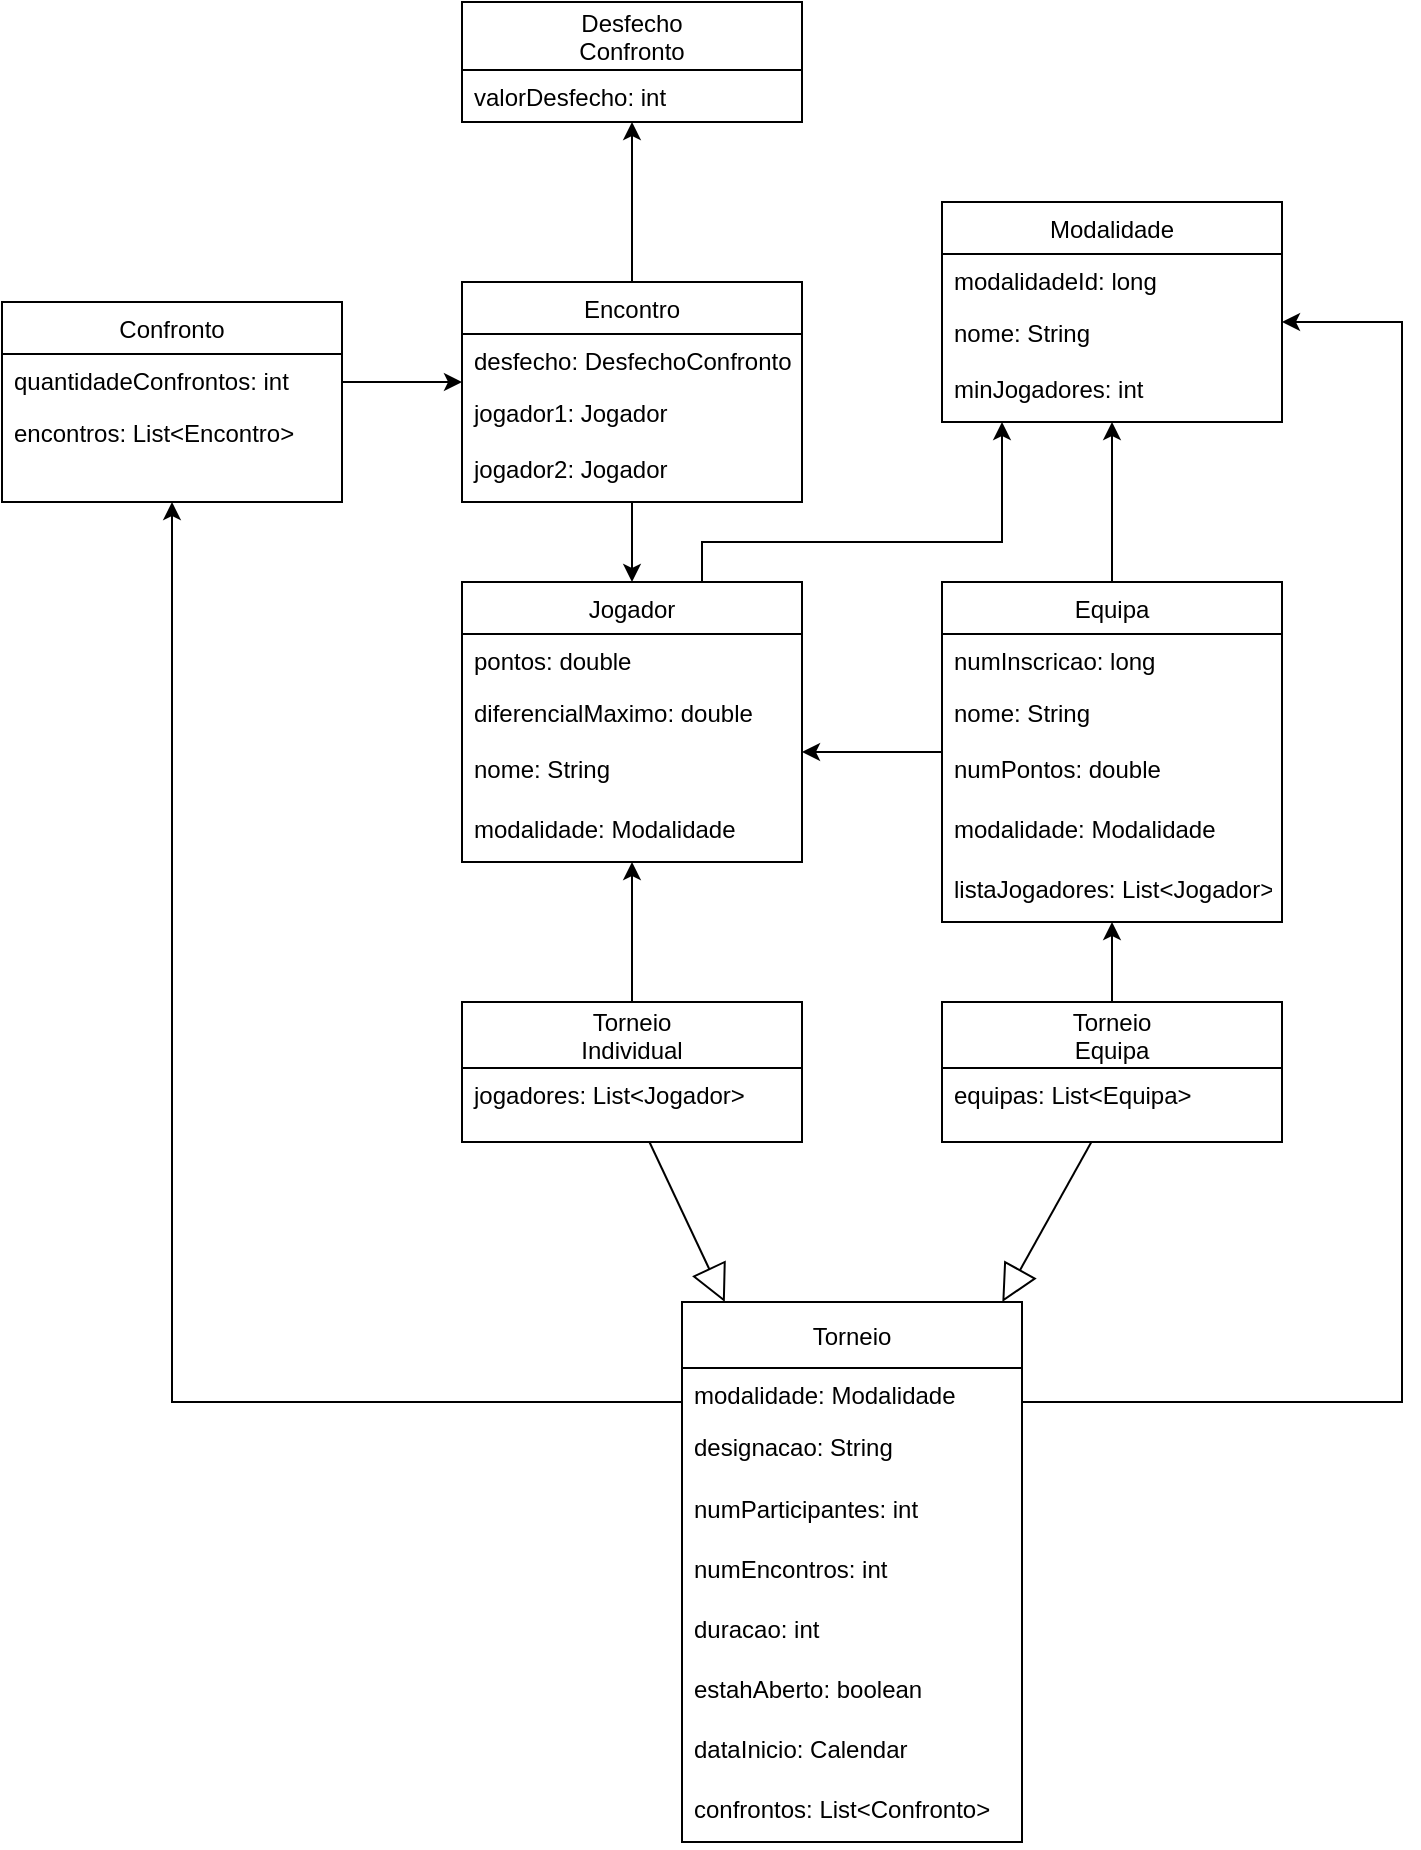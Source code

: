 <mxfile version="12.2.2" type="device" pages="1"><diagram id="XiVN4Au1l-3aV5AUfQ8f" name="Page-1"><mxGraphModel dx="912" dy="413" grid="1" gridSize="10" guides="1" tooltips="1" connect="1" arrows="1" fold="1" page="1" pageScale="1" pageWidth="827" pageHeight="1169" math="0" shadow="0"><root><mxCell id="0"/><mxCell id="1" parent="0"/><mxCell id="GoJg2HWxyCZba-szuBlO-3" value="Confronto" style="swimlane;fontStyle=0;childLayout=stackLayout;horizontal=1;startSize=26;fillColor=none;horizontalStack=0;resizeParent=1;resizeParentMax=0;resizeLast=0;collapsible=1;marginBottom=0;" parent="1" vertex="1"><mxGeometry x="40" y="210" width="170" height="100" as="geometry"><mxRectangle x="70" y="50" width="90" height="26" as="alternateBounds"/></mxGeometry></mxCell><mxCell id="GoJg2HWxyCZba-szuBlO-5" value="quantidadeConfrontos: int" style="text;strokeColor=none;fillColor=none;align=left;verticalAlign=top;spacingLeft=4;spacingRight=4;overflow=hidden;rotatable=0;points=[[0,0.5],[1,0.5]];portConstraint=eastwest;" parent="GoJg2HWxyCZba-szuBlO-3" vertex="1"><mxGeometry y="26" width="170" height="26" as="geometry"/></mxCell><mxCell id="GoJg2HWxyCZba-szuBlO-6" value="encontros: List&lt;Encontro&gt;" style="text;strokeColor=none;fillColor=none;align=left;verticalAlign=top;spacingLeft=4;spacingRight=4;overflow=hidden;rotatable=0;points=[[0,0.5],[1,0.5]];portConstraint=eastwest;" parent="GoJg2HWxyCZba-szuBlO-3" vertex="1"><mxGeometry y="52" width="170" height="48" as="geometry"/></mxCell><mxCell id="GoJg2HWxyCZba-szuBlO-61" style="edgeStyle=orthogonalEdgeStyle;rounded=0;comic=0;orthogonalLoop=1;jettySize=auto;html=1;" parent="1" source="GoJg2HWxyCZba-szuBlO-8" target="GoJg2HWxyCZba-szuBlO-20" edge="1"><mxGeometry relative="1" as="geometry"/></mxCell><mxCell id="GoJg2HWxyCZba-szuBlO-63" style="edgeStyle=orthogonalEdgeStyle;rounded=0;comic=0;orthogonalLoop=1;jettySize=auto;html=1;" parent="1" source="GoJg2HWxyCZba-szuBlO-8" target="GoJg2HWxyCZba-szuBlO-11" edge="1"><mxGeometry relative="1" as="geometry"/></mxCell><mxCell id="GoJg2HWxyCZba-szuBlO-8" value="Encontro" style="swimlane;fontStyle=0;childLayout=stackLayout;horizontal=1;startSize=26;fillColor=none;horizontalStack=0;resizeParent=1;resizeParentMax=0;resizeLast=0;collapsible=1;marginBottom=0;" parent="1" vertex="1"><mxGeometry x="270" y="200" width="170" height="110" as="geometry"><mxRectangle x="70" y="50" width="90" height="26" as="alternateBounds"/></mxGeometry></mxCell><mxCell id="GoJg2HWxyCZba-szuBlO-9" value="desfecho: DesfechoConfronto" style="text;strokeColor=none;fillColor=none;align=left;verticalAlign=top;spacingLeft=4;spacingRight=4;overflow=hidden;rotatable=0;points=[[0,0.5],[1,0.5]];portConstraint=eastwest;" parent="GoJg2HWxyCZba-szuBlO-8" vertex="1"><mxGeometry y="26" width="170" height="26" as="geometry"/></mxCell><mxCell id="GoJg2HWxyCZba-szuBlO-10" value="jogador1: Jogador" style="text;strokeColor=none;fillColor=none;align=left;verticalAlign=top;spacingLeft=4;spacingRight=4;overflow=hidden;rotatable=0;points=[[0,0.5],[1,0.5]];portConstraint=eastwest;" parent="GoJg2HWxyCZba-szuBlO-8" vertex="1"><mxGeometry y="52" width="170" height="28" as="geometry"/></mxCell><mxCell id="y0goqzu2pzpsVDNT2wr9-2" value="jogador2: Jogador" style="text;strokeColor=none;fillColor=none;align=left;verticalAlign=top;spacingLeft=4;spacingRight=4;overflow=hidden;rotatable=0;points=[[0,0.5],[1,0.5]];portConstraint=eastwest;" vertex="1" parent="GoJg2HWxyCZba-szuBlO-8"><mxGeometry y="80" width="170" height="30" as="geometry"/></mxCell><mxCell id="GoJg2HWxyCZba-szuBlO-66" style="edgeStyle=orthogonalEdgeStyle;rounded=0;comic=0;orthogonalLoop=1;jettySize=auto;html=1;" parent="1" source="GoJg2HWxyCZba-szuBlO-11" target="GoJg2HWxyCZba-szuBlO-26" edge="1"><mxGeometry relative="1" as="geometry"><Array as="points"><mxPoint x="390" y="330"/><mxPoint x="540" y="330"/></Array></mxGeometry></mxCell><mxCell id="GoJg2HWxyCZba-szuBlO-11" value="Jogador" style="swimlane;fontStyle=0;childLayout=stackLayout;horizontal=1;startSize=26;fillColor=none;horizontalStack=0;resizeParent=1;resizeParentMax=0;resizeLast=0;collapsible=1;marginBottom=0;" parent="1" vertex="1"><mxGeometry x="270" y="350" width="170" height="140" as="geometry"><mxRectangle x="70" y="50" width="90" height="26" as="alternateBounds"/></mxGeometry></mxCell><mxCell id="GoJg2HWxyCZba-szuBlO-12" value="pontos: double" style="text;strokeColor=none;fillColor=none;align=left;verticalAlign=top;spacingLeft=4;spacingRight=4;overflow=hidden;rotatable=0;points=[[0,0.5],[1,0.5]];portConstraint=eastwest;" parent="GoJg2HWxyCZba-szuBlO-11" vertex="1"><mxGeometry y="26" width="170" height="26" as="geometry"/></mxCell><mxCell id="GoJg2HWxyCZba-szuBlO-13" value="diferencialMaximo: double" style="text;strokeColor=none;fillColor=none;align=left;verticalAlign=top;spacingLeft=4;spacingRight=4;overflow=hidden;rotatable=0;points=[[0,0.5],[1,0.5]];portConstraint=eastwest;" parent="GoJg2HWxyCZba-szuBlO-11" vertex="1"><mxGeometry y="52" width="170" height="28" as="geometry"/></mxCell><mxCell id="y0goqzu2pzpsVDNT2wr9-7" value="nome: String" style="text;strokeColor=none;fillColor=none;align=left;verticalAlign=top;spacingLeft=4;spacingRight=4;overflow=hidden;rotatable=0;points=[[0,0.5],[1,0.5]];portConstraint=eastwest;" vertex="1" parent="GoJg2HWxyCZba-szuBlO-11"><mxGeometry y="80" width="170" height="30" as="geometry"/></mxCell><mxCell id="y0goqzu2pzpsVDNT2wr9-6" value="modalidade: Modalidade" style="text;strokeColor=none;fillColor=none;align=left;verticalAlign=top;spacingLeft=4;spacingRight=4;overflow=hidden;rotatable=0;points=[[0,0.5],[1,0.5]];portConstraint=eastwest;" vertex="1" parent="GoJg2HWxyCZba-szuBlO-11"><mxGeometry y="110" width="170" height="30" as="geometry"/></mxCell><mxCell id="GoJg2HWxyCZba-szuBlO-60" style="edgeStyle=orthogonalEdgeStyle;rounded=0;comic=0;orthogonalLoop=1;jettySize=auto;html=1;" parent="1" source="GoJg2HWxyCZba-szuBlO-14" target="GoJg2HWxyCZba-szuBlO-11" edge="1"><mxGeometry relative="1" as="geometry"/></mxCell><mxCell id="GoJg2HWxyCZba-szuBlO-14" value="Torneio&#10;Individual" style="swimlane;fontStyle=0;childLayout=stackLayout;horizontal=1;startSize=33;fillColor=none;horizontalStack=0;resizeParent=1;resizeParentMax=0;resizeLast=0;collapsible=1;marginBottom=0;" parent="1" vertex="1"><mxGeometry x="270" y="560" width="170" height="70" as="geometry"><mxRectangle x="70" y="50" width="90" height="26" as="alternateBounds"/></mxGeometry></mxCell><mxCell id="GoJg2HWxyCZba-szuBlO-16" value="jogadores: List&lt;Jogador&gt;" style="text;strokeColor=none;fillColor=none;align=left;verticalAlign=top;spacingLeft=4;spacingRight=4;overflow=hidden;rotatable=0;points=[[0,0.5],[1,0.5]];portConstraint=eastwest;" parent="GoJg2HWxyCZba-szuBlO-14" vertex="1"><mxGeometry y="33" width="170" height="37" as="geometry"/></mxCell><mxCell id="GoJg2HWxyCZba-szuBlO-20" value="Desfecho&#10;Confronto" style="swimlane;fontStyle=0;childLayout=stackLayout;horizontal=1;startSize=34;fillColor=none;horizontalStack=0;resizeParent=1;resizeParentMax=0;resizeLast=0;collapsible=1;marginBottom=0;" parent="1" vertex="1"><mxGeometry x="270" y="60" width="170" height="60" as="geometry"><mxRectangle x="70" y="50" width="90" height="26" as="alternateBounds"/></mxGeometry></mxCell><mxCell id="GoJg2HWxyCZba-szuBlO-21" value="valorDesfecho: int" style="text;strokeColor=none;fillColor=none;align=left;verticalAlign=top;spacingLeft=4;spacingRight=4;overflow=hidden;rotatable=0;points=[[0,0.5],[1,0.5]];portConstraint=eastwest;" parent="GoJg2HWxyCZba-szuBlO-20" vertex="1"><mxGeometry y="34" width="170" height="26" as="geometry"/></mxCell><mxCell id="GoJg2HWxyCZba-szuBlO-57" style="edgeStyle=orthogonalEdgeStyle;rounded=0;comic=0;orthogonalLoop=1;jettySize=auto;html=1;" parent="1" source="GoJg2HWxyCZba-szuBlO-23" target="GoJg2HWxyCZba-szuBlO-11" edge="1"><mxGeometry relative="1" as="geometry"><Array as="points"><mxPoint x="460" y="435"/><mxPoint x="460" y="435"/></Array></mxGeometry></mxCell><mxCell id="GoJg2HWxyCZba-szuBlO-58" style="edgeStyle=orthogonalEdgeStyle;rounded=0;comic=0;orthogonalLoop=1;jettySize=auto;html=1;" parent="1" source="GoJg2HWxyCZba-szuBlO-23" target="GoJg2HWxyCZba-szuBlO-26" edge="1"><mxGeometry relative="1" as="geometry"/></mxCell><mxCell id="GoJg2HWxyCZba-szuBlO-23" value="Equipa" style="swimlane;fontStyle=0;childLayout=stackLayout;horizontal=1;startSize=26;fillColor=none;horizontalStack=0;resizeParent=1;resizeParentMax=0;resizeLast=0;collapsible=1;marginBottom=0;" parent="1" vertex="1"><mxGeometry x="510" y="350" width="170" height="170" as="geometry"><mxRectangle x="70" y="50" width="90" height="26" as="alternateBounds"/></mxGeometry></mxCell><mxCell id="GoJg2HWxyCZba-szuBlO-24" value="numInscricao: long" style="text;strokeColor=none;fillColor=none;align=left;verticalAlign=top;spacingLeft=4;spacingRight=4;overflow=hidden;rotatable=0;points=[[0,0.5],[1,0.5]];portConstraint=eastwest;" parent="GoJg2HWxyCZba-szuBlO-23" vertex="1"><mxGeometry y="26" width="170" height="26" as="geometry"/></mxCell><mxCell id="GoJg2HWxyCZba-szuBlO-25" value="nome: String" style="text;strokeColor=none;fillColor=none;align=left;verticalAlign=top;spacingLeft=4;spacingRight=4;overflow=hidden;rotatable=0;points=[[0,0.5],[1,0.5]];portConstraint=eastwest;" parent="GoJg2HWxyCZba-szuBlO-23" vertex="1"><mxGeometry y="52" width="170" height="28" as="geometry"/></mxCell><mxCell id="y0goqzu2pzpsVDNT2wr9-9" value="numPontos: double" style="text;strokeColor=none;fillColor=none;align=left;verticalAlign=top;spacingLeft=4;spacingRight=4;overflow=hidden;rotatable=0;points=[[0,0.5],[1,0.5]];portConstraint=eastwest;" vertex="1" parent="GoJg2HWxyCZba-szuBlO-23"><mxGeometry y="80" width="170" height="30" as="geometry"/></mxCell><mxCell id="y0goqzu2pzpsVDNT2wr9-11" value="modalidade: Modalidade" style="text;strokeColor=none;fillColor=none;align=left;verticalAlign=top;spacingLeft=4;spacingRight=4;overflow=hidden;rotatable=0;points=[[0,0.5],[1,0.5]];portConstraint=eastwest;" vertex="1" parent="GoJg2HWxyCZba-szuBlO-23"><mxGeometry y="110" width="170" height="30" as="geometry"/></mxCell><mxCell id="y0goqzu2pzpsVDNT2wr9-10" value="listaJogadores: List&lt;Jogador&gt;" style="text;strokeColor=none;fillColor=none;align=left;verticalAlign=top;spacingLeft=4;spacingRight=4;overflow=hidden;rotatable=0;points=[[0,0.5],[1,0.5]];portConstraint=eastwest;" vertex="1" parent="GoJg2HWxyCZba-szuBlO-23"><mxGeometry y="140" width="170" height="30" as="geometry"/></mxCell><mxCell id="GoJg2HWxyCZba-szuBlO-26" value="Modalidade" style="swimlane;fontStyle=0;childLayout=stackLayout;horizontal=1;startSize=26;fillColor=none;horizontalStack=0;resizeParent=1;resizeParentMax=0;resizeLast=0;collapsible=1;marginBottom=0;" parent="1" vertex="1"><mxGeometry x="510" y="160" width="170" height="110" as="geometry"><mxRectangle x="70" y="50" width="90" height="26" as="alternateBounds"/></mxGeometry></mxCell><mxCell id="GoJg2HWxyCZba-szuBlO-27" value="modalidadeId: long" style="text;strokeColor=none;fillColor=none;align=left;verticalAlign=top;spacingLeft=4;spacingRight=4;overflow=hidden;rotatable=0;points=[[0,0.5],[1,0.5]];portConstraint=eastwest;" parent="GoJg2HWxyCZba-szuBlO-26" vertex="1"><mxGeometry y="26" width="170" height="26" as="geometry"/></mxCell><mxCell id="GoJg2HWxyCZba-szuBlO-28" value="nome: String" style="text;strokeColor=none;fillColor=none;align=left;verticalAlign=top;spacingLeft=4;spacingRight=4;overflow=hidden;rotatable=0;points=[[0,0.5],[1,0.5]];portConstraint=eastwest;" parent="GoJg2HWxyCZba-szuBlO-26" vertex="1"><mxGeometry y="52" width="170" height="28" as="geometry"/></mxCell><mxCell id="y0goqzu2pzpsVDNT2wr9-3" value="minJogadores: int" style="text;strokeColor=none;fillColor=none;align=left;verticalAlign=top;spacingLeft=4;spacingRight=4;overflow=hidden;rotatable=0;points=[[0,0.5],[1,0.5]];portConstraint=eastwest;" vertex="1" parent="GoJg2HWxyCZba-szuBlO-26"><mxGeometry y="80" width="170" height="30" as="geometry"/></mxCell><mxCell id="GoJg2HWxyCZba-szuBlO-59" style="edgeStyle=orthogonalEdgeStyle;rounded=0;comic=0;orthogonalLoop=1;jettySize=auto;html=1;" parent="1" source="GoJg2HWxyCZba-szuBlO-29" target="GoJg2HWxyCZba-szuBlO-23" edge="1"><mxGeometry relative="1" as="geometry"/></mxCell><mxCell id="GoJg2HWxyCZba-szuBlO-29" value="Torneio&#10;Equipa" style="swimlane;fontStyle=0;childLayout=stackLayout;horizontal=1;startSize=33;fillColor=none;horizontalStack=0;resizeParent=1;resizeParentMax=0;resizeLast=0;collapsible=1;marginBottom=0;" parent="1" vertex="1"><mxGeometry x="510" y="560" width="170" height="70" as="geometry"><mxRectangle x="70" y="50" width="90" height="26" as="alternateBounds"/></mxGeometry></mxCell><mxCell id="GoJg2HWxyCZba-szuBlO-31" value="equipas: List&lt;Equipa&gt;" style="text;strokeColor=none;fillColor=none;align=left;verticalAlign=top;spacingLeft=4;spacingRight=4;overflow=hidden;rotatable=0;points=[[0,0.5],[1,0.5]];portConstraint=eastwest;" parent="GoJg2HWxyCZba-szuBlO-29" vertex="1"><mxGeometry y="33" width="170" height="37" as="geometry"/></mxCell><mxCell id="GoJg2HWxyCZba-szuBlO-65" style="edgeStyle=orthogonalEdgeStyle;rounded=0;comic=0;orthogonalLoop=1;jettySize=auto;html=1;" parent="1" source="GoJg2HWxyCZba-szuBlO-32" target="GoJg2HWxyCZba-szuBlO-26" edge="1"><mxGeometry relative="1" as="geometry"><Array as="points"><mxPoint x="740" y="760"/><mxPoint x="740" y="220"/></Array></mxGeometry></mxCell><mxCell id="GoJg2HWxyCZba-szuBlO-32" value="Torneio" style="swimlane;fontStyle=0;childLayout=stackLayout;horizontal=1;startSize=33;fillColor=none;horizontalStack=0;resizeParent=1;resizeParentMax=0;resizeLast=0;collapsible=1;marginBottom=0;" parent="1" vertex="1"><mxGeometry x="380" y="710" width="170" height="270" as="geometry"><mxRectangle x="70" y="50" width="90" height="26" as="alternateBounds"/></mxGeometry></mxCell><mxCell id="GoJg2HWxyCZba-szuBlO-33" value="modalidade: Modalidade" style="text;strokeColor=none;fillColor=none;align=left;verticalAlign=top;spacingLeft=4;spacingRight=4;overflow=hidden;rotatable=0;points=[[0,0.5],[1,0.5]];portConstraint=eastwest;" parent="GoJg2HWxyCZba-szuBlO-32" vertex="1"><mxGeometry y="33" width="170" height="26" as="geometry"/></mxCell><mxCell id="GoJg2HWxyCZba-szuBlO-34" value="designacao: String" style="text;strokeColor=none;fillColor=none;align=left;verticalAlign=top;spacingLeft=4;spacingRight=4;overflow=hidden;rotatable=0;points=[[0,0.5],[1,0.5]];portConstraint=eastwest;" parent="GoJg2HWxyCZba-szuBlO-32" vertex="1"><mxGeometry y="59" width="170" height="31" as="geometry"/></mxCell><mxCell id="y0goqzu2pzpsVDNT2wr9-12" value="numParticipantes: int" style="text;strokeColor=none;fillColor=none;align=left;verticalAlign=top;spacingLeft=4;spacingRight=4;overflow=hidden;rotatable=0;points=[[0,0.5],[1,0.5]];portConstraint=eastwest;" vertex="1" parent="GoJg2HWxyCZba-szuBlO-32"><mxGeometry y="90" width="170" height="30" as="geometry"/></mxCell><mxCell id="y0goqzu2pzpsVDNT2wr9-13" value="numEncontros: int" style="text;strokeColor=none;fillColor=none;align=left;verticalAlign=top;spacingLeft=4;spacingRight=4;overflow=hidden;rotatable=0;points=[[0,0.5],[1,0.5]];portConstraint=eastwest;" vertex="1" parent="GoJg2HWxyCZba-szuBlO-32"><mxGeometry y="120" width="170" height="30" as="geometry"/></mxCell><mxCell id="y0goqzu2pzpsVDNT2wr9-15" value="duracao: int" style="text;strokeColor=none;fillColor=none;align=left;verticalAlign=top;spacingLeft=4;spacingRight=4;overflow=hidden;rotatable=0;points=[[0,0.5],[1,0.5]];portConstraint=eastwest;" vertex="1" parent="GoJg2HWxyCZba-szuBlO-32"><mxGeometry y="150" width="170" height="30" as="geometry"/></mxCell><mxCell id="y0goqzu2pzpsVDNT2wr9-16" value="estahAberto: boolean" style="text;strokeColor=none;fillColor=none;align=left;verticalAlign=top;spacingLeft=4;spacingRight=4;overflow=hidden;rotatable=0;points=[[0,0.5],[1,0.5]];portConstraint=eastwest;" vertex="1" parent="GoJg2HWxyCZba-szuBlO-32"><mxGeometry y="180" width="170" height="30" as="geometry"/></mxCell><mxCell id="y0goqzu2pzpsVDNT2wr9-14" value="dataInicio: Calendar" style="text;strokeColor=none;fillColor=none;align=left;verticalAlign=top;spacingLeft=4;spacingRight=4;overflow=hidden;rotatable=0;points=[[0,0.5],[1,0.5]];portConstraint=eastwest;" vertex="1" parent="GoJg2HWxyCZba-szuBlO-32"><mxGeometry y="210" width="170" height="30" as="geometry"/></mxCell><mxCell id="y0goqzu2pzpsVDNT2wr9-17" value="confrontos: List&lt;Confronto&gt;" style="text;strokeColor=none;fillColor=none;align=left;verticalAlign=top;spacingLeft=4;spacingRight=4;overflow=hidden;rotatable=0;points=[[0,0.5],[1,0.5]];portConstraint=eastwest;" vertex="1" parent="GoJg2HWxyCZba-szuBlO-32"><mxGeometry y="240" width="170" height="30" as="geometry"/></mxCell><mxCell id="GoJg2HWxyCZba-szuBlO-47" value="" style="endArrow=block;endSize=16;endFill=0;html=1;" parent="1" source="GoJg2HWxyCZba-szuBlO-16" target="GoJg2HWxyCZba-szuBlO-32" edge="1"><mxGeometry x="-0.25" y="-110" width="160" relative="1" as="geometry"><mxPoint x="220" y="693" as="sourcePoint"/><mxPoint x="380" y="693" as="targetPoint"/><mxPoint as="offset"/></mxGeometry></mxCell><mxCell id="GoJg2HWxyCZba-szuBlO-48" value="" style="endArrow=block;endSize=16;endFill=0;html=1;" parent="1" source="GoJg2HWxyCZba-szuBlO-31" target="GoJg2HWxyCZba-szuBlO-32" edge="1"><mxGeometry x="-0.25" y="-110" width="160" relative="1" as="geometry"><mxPoint x="560.221" y="610" as="sourcePoint"/><mxPoint x="600.393" y="649" as="targetPoint"/><mxPoint as="offset"/></mxGeometry></mxCell><mxCell id="GoJg2HWxyCZba-szuBlO-62" style="edgeStyle=orthogonalEdgeStyle;rounded=0;comic=0;orthogonalLoop=1;jettySize=auto;html=1;" parent="1" source="GoJg2HWxyCZba-szuBlO-5" target="GoJg2HWxyCZba-szuBlO-8" edge="1"><mxGeometry relative="1" as="geometry"><Array as="points"><mxPoint x="230" y="250"/><mxPoint x="230" y="250"/></Array></mxGeometry></mxCell><mxCell id="GoJg2HWxyCZba-szuBlO-64" style="edgeStyle=orthogonalEdgeStyle;rounded=0;comic=0;orthogonalLoop=1;jettySize=auto;html=1;" parent="1" source="GoJg2HWxyCZba-szuBlO-33" target="GoJg2HWxyCZba-szuBlO-3" edge="1"><mxGeometry relative="1" as="geometry"><Array as="points"><mxPoint x="125" y="760"/></Array></mxGeometry></mxCell></root></mxGraphModel></diagram></mxfile>